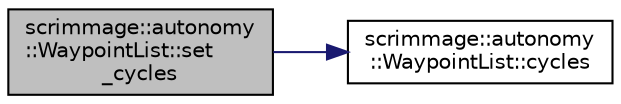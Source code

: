 digraph "scrimmage::autonomy::WaypointList::set_cycles"
{
 // LATEX_PDF_SIZE
  edge [fontname="Helvetica",fontsize="10",labelfontname="Helvetica",labelfontsize="10"];
  node [fontname="Helvetica",fontsize="10",shape=record];
  rankdir="LR";
  Node1 [label="scrimmage::autonomy\l::WaypointList::set\l_cycles",height=0.2,width=0.4,color="black", fillcolor="grey75", style="filled", fontcolor="black",tooltip=" "];
  Node1 -> Node2 [color="midnightblue",fontsize="10",style="solid",fontname="Helvetica"];
  Node2 [label="scrimmage::autonomy\l::WaypointList::cycles",height=0.2,width=0.4,color="black", fillcolor="white", style="filled",URL="$classscrimmage_1_1autonomy_1_1WaypointList.html#a2218caa0d6364a1aba870f21b7fc2f16",tooltip=" "];
}
